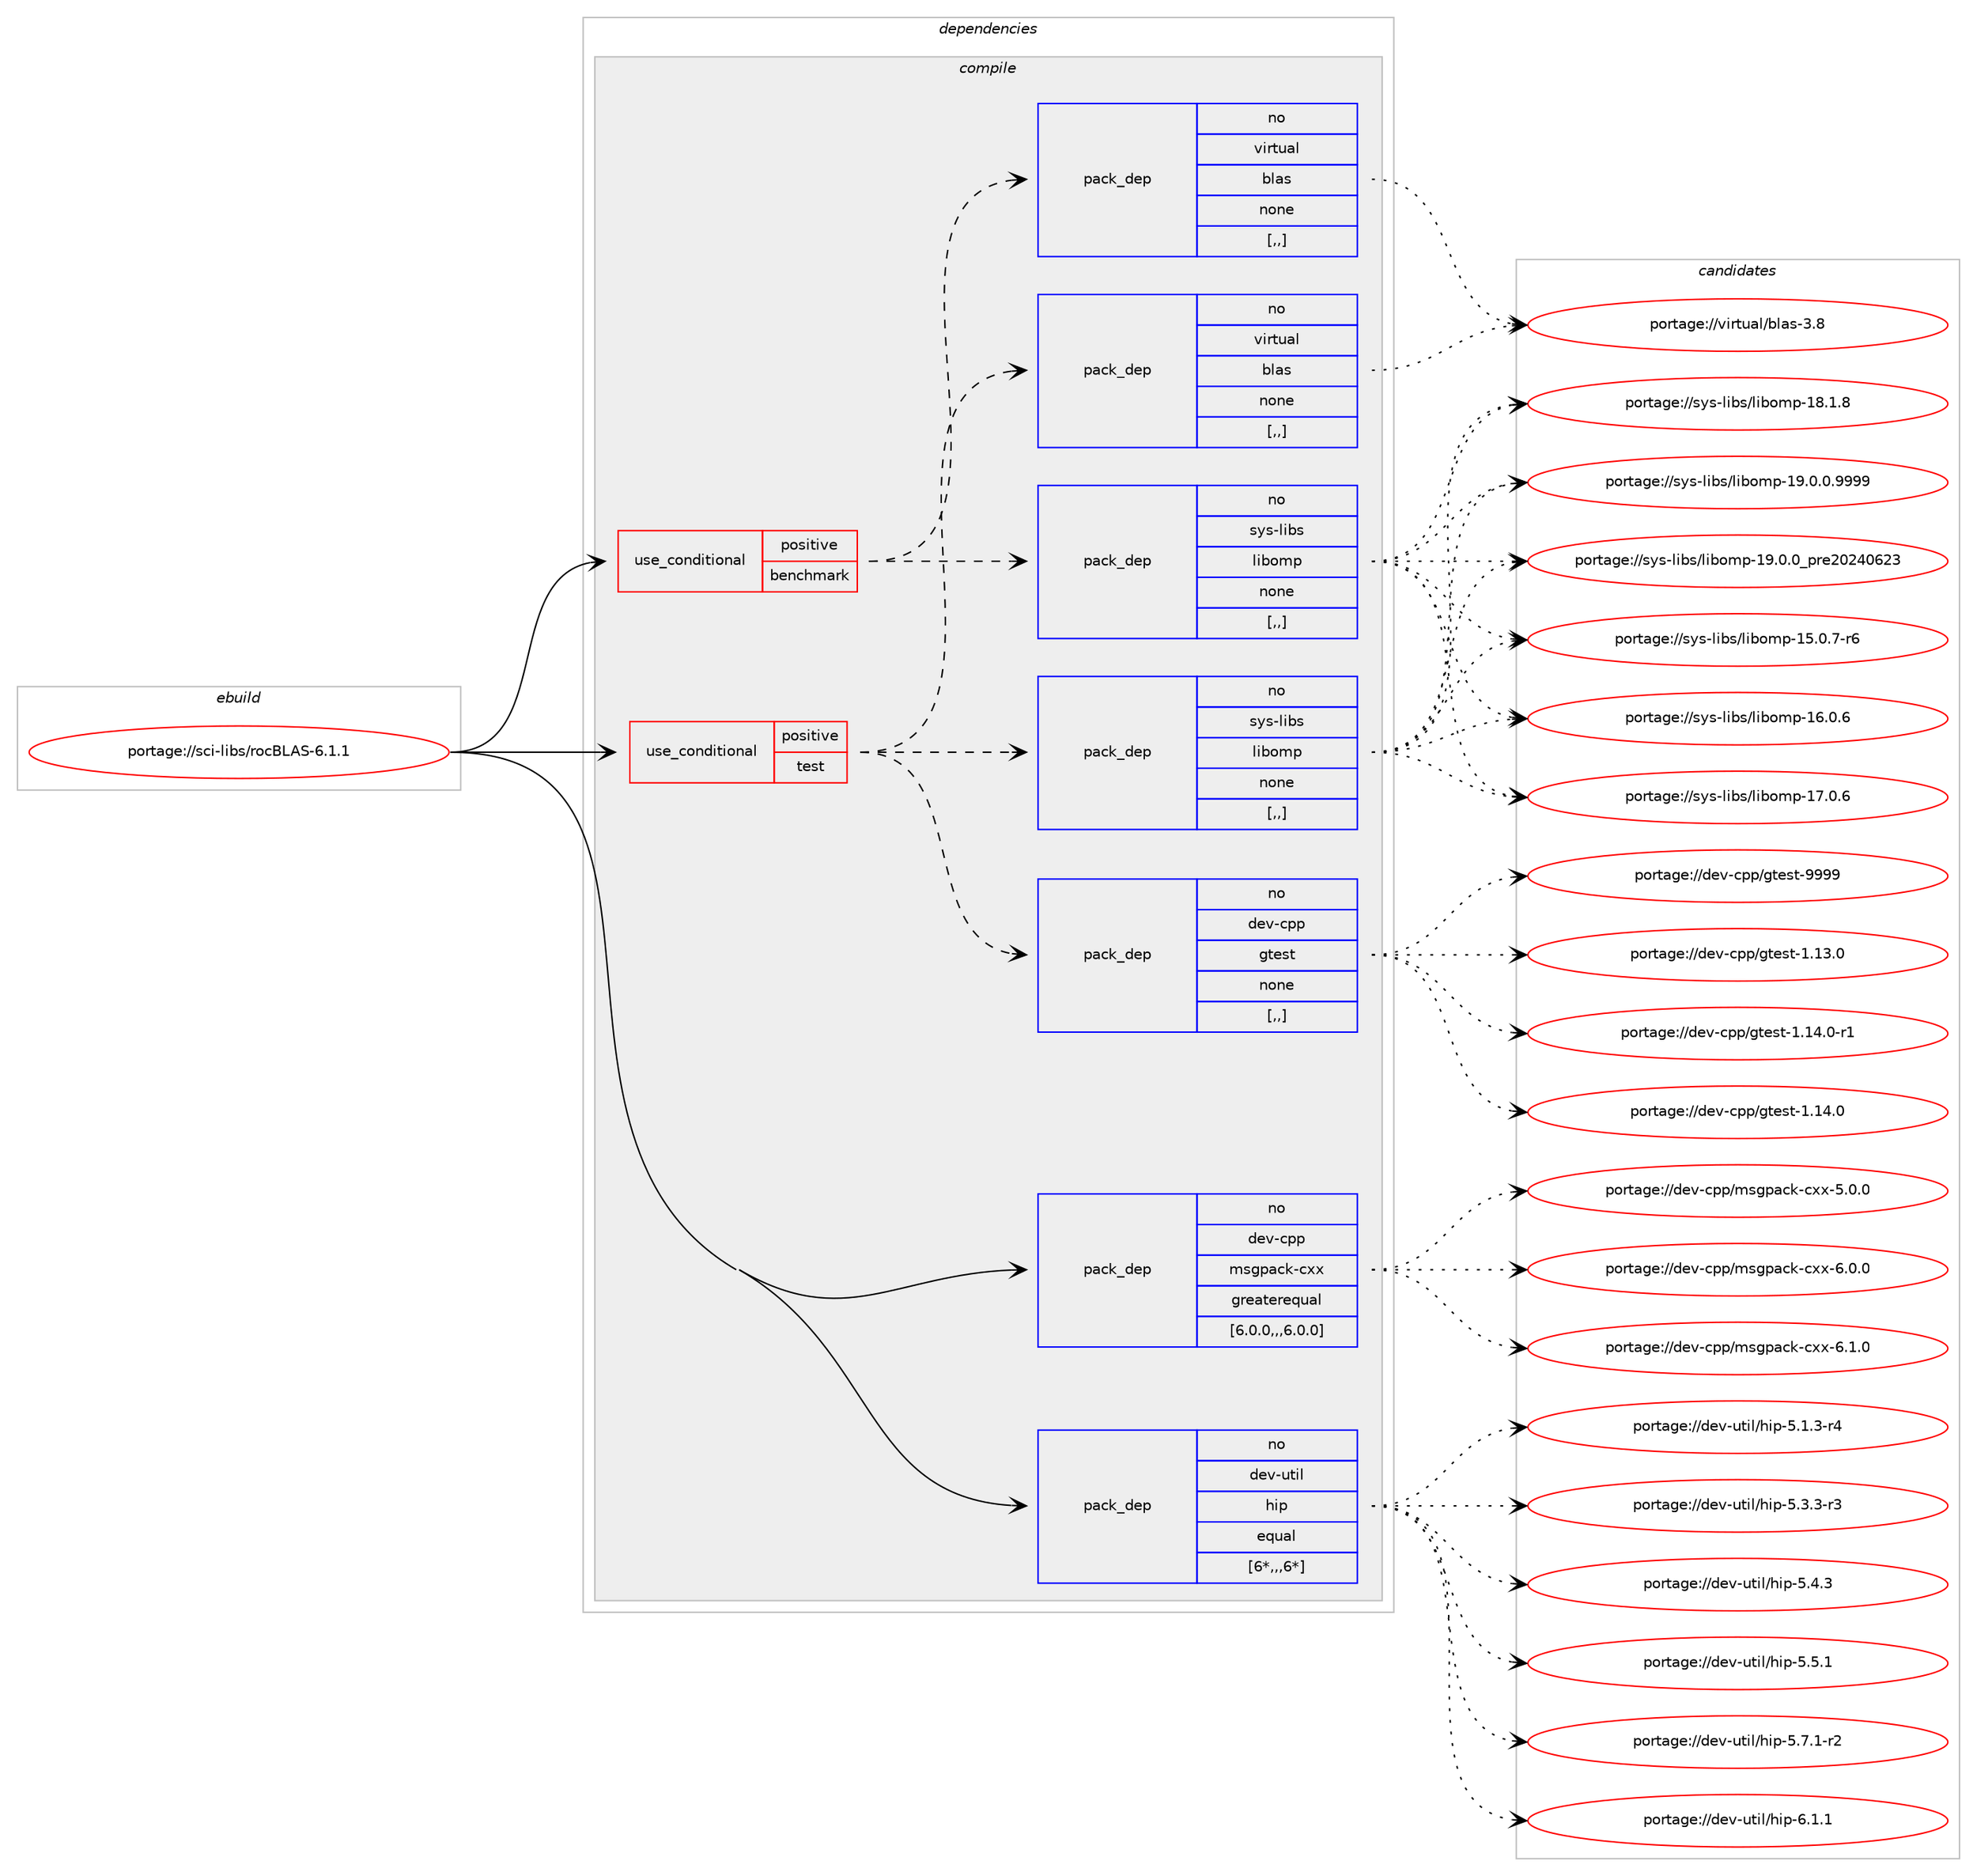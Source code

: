 digraph prolog {

# *************
# Graph options
# *************

newrank=true;
concentrate=true;
compound=true;
graph [rankdir=LR,fontname=Helvetica,fontsize=10,ranksep=1.5];#, ranksep=2.5, nodesep=0.2];
edge  [arrowhead=vee];
node  [fontname=Helvetica,fontsize=10];

# **********
# The ebuild
# **********

subgraph cluster_leftcol {
color=gray;
rank=same;
label=<<i>ebuild</i>>;
id [label="portage://sci-libs/rocBLAS-6.1.1", color=red, width=4, href="../sci-libs/rocBLAS-6.1.1.svg"];
}

# ****************
# The dependencies
# ****************

subgraph cluster_midcol {
color=gray;
label=<<i>dependencies</i>>;
subgraph cluster_compile {
fillcolor="#eeeeee";
style=filled;
label=<<i>compile</i>>;
subgraph cond104730 {
dependency395770 [label=<<TABLE BORDER="0" CELLBORDER="1" CELLSPACING="0" CELLPADDING="4"><TR><TD ROWSPAN="3" CELLPADDING="10">use_conditional</TD></TR><TR><TD>positive</TD></TR><TR><TD>benchmark</TD></TR></TABLE>>, shape=none, color=red];
subgraph pack288233 {
dependency395771 [label=<<TABLE BORDER="0" CELLBORDER="1" CELLSPACING="0" CELLPADDING="4" WIDTH="220"><TR><TD ROWSPAN="6" CELLPADDING="30">pack_dep</TD></TR><TR><TD WIDTH="110">no</TD></TR><TR><TD>virtual</TD></TR><TR><TD>blas</TD></TR><TR><TD>none</TD></TR><TR><TD>[,,]</TD></TR></TABLE>>, shape=none, color=blue];
}
dependency395770:e -> dependency395771:w [weight=20,style="dashed",arrowhead="vee"];
subgraph pack288234 {
dependency395772 [label=<<TABLE BORDER="0" CELLBORDER="1" CELLSPACING="0" CELLPADDING="4" WIDTH="220"><TR><TD ROWSPAN="6" CELLPADDING="30">pack_dep</TD></TR><TR><TD WIDTH="110">no</TD></TR><TR><TD>sys-libs</TD></TR><TR><TD>libomp</TD></TR><TR><TD>none</TD></TR><TR><TD>[,,]</TD></TR></TABLE>>, shape=none, color=blue];
}
dependency395770:e -> dependency395772:w [weight=20,style="dashed",arrowhead="vee"];
}
id:e -> dependency395770:w [weight=20,style="solid",arrowhead="vee"];
subgraph cond104731 {
dependency395773 [label=<<TABLE BORDER="0" CELLBORDER="1" CELLSPACING="0" CELLPADDING="4"><TR><TD ROWSPAN="3" CELLPADDING="10">use_conditional</TD></TR><TR><TD>positive</TD></TR><TR><TD>test</TD></TR></TABLE>>, shape=none, color=red];
subgraph pack288235 {
dependency395774 [label=<<TABLE BORDER="0" CELLBORDER="1" CELLSPACING="0" CELLPADDING="4" WIDTH="220"><TR><TD ROWSPAN="6" CELLPADDING="30">pack_dep</TD></TR><TR><TD WIDTH="110">no</TD></TR><TR><TD>virtual</TD></TR><TR><TD>blas</TD></TR><TR><TD>none</TD></TR><TR><TD>[,,]</TD></TR></TABLE>>, shape=none, color=blue];
}
dependency395773:e -> dependency395774:w [weight=20,style="dashed",arrowhead="vee"];
subgraph pack288236 {
dependency395775 [label=<<TABLE BORDER="0" CELLBORDER="1" CELLSPACING="0" CELLPADDING="4" WIDTH="220"><TR><TD ROWSPAN="6" CELLPADDING="30">pack_dep</TD></TR><TR><TD WIDTH="110">no</TD></TR><TR><TD>dev-cpp</TD></TR><TR><TD>gtest</TD></TR><TR><TD>none</TD></TR><TR><TD>[,,]</TD></TR></TABLE>>, shape=none, color=blue];
}
dependency395773:e -> dependency395775:w [weight=20,style="dashed",arrowhead="vee"];
subgraph pack288237 {
dependency395776 [label=<<TABLE BORDER="0" CELLBORDER="1" CELLSPACING="0" CELLPADDING="4" WIDTH="220"><TR><TD ROWSPAN="6" CELLPADDING="30">pack_dep</TD></TR><TR><TD WIDTH="110">no</TD></TR><TR><TD>sys-libs</TD></TR><TR><TD>libomp</TD></TR><TR><TD>none</TD></TR><TR><TD>[,,]</TD></TR></TABLE>>, shape=none, color=blue];
}
dependency395773:e -> dependency395776:w [weight=20,style="dashed",arrowhead="vee"];
}
id:e -> dependency395773:w [weight=20,style="solid",arrowhead="vee"];
subgraph pack288238 {
dependency395777 [label=<<TABLE BORDER="0" CELLBORDER="1" CELLSPACING="0" CELLPADDING="4" WIDTH="220"><TR><TD ROWSPAN="6" CELLPADDING="30">pack_dep</TD></TR><TR><TD WIDTH="110">no</TD></TR><TR><TD>dev-cpp</TD></TR><TR><TD>msgpack-cxx</TD></TR><TR><TD>greaterequal</TD></TR><TR><TD>[6.0.0,,,6.0.0]</TD></TR></TABLE>>, shape=none, color=blue];
}
id:e -> dependency395777:w [weight=20,style="solid",arrowhead="vee"];
subgraph pack288239 {
dependency395778 [label=<<TABLE BORDER="0" CELLBORDER="1" CELLSPACING="0" CELLPADDING="4" WIDTH="220"><TR><TD ROWSPAN="6" CELLPADDING="30">pack_dep</TD></TR><TR><TD WIDTH="110">no</TD></TR><TR><TD>dev-util</TD></TR><TR><TD>hip</TD></TR><TR><TD>equal</TD></TR><TR><TD>[6*,,,6*]</TD></TR></TABLE>>, shape=none, color=blue];
}
id:e -> dependency395778:w [weight=20,style="solid",arrowhead="vee"];
}
subgraph cluster_compileandrun {
fillcolor="#eeeeee";
style=filled;
label=<<i>compile and run</i>>;
}
subgraph cluster_run {
fillcolor="#eeeeee";
style=filled;
label=<<i>run</i>>;
}
}

# **************
# The candidates
# **************

subgraph cluster_choices {
rank=same;
color=gray;
label=<<i>candidates</i>>;

subgraph choice288233 {
color=black;
nodesep=1;
choice1181051141161179710847981089711545514656 [label="portage://virtual/blas-3.8", color=red, width=4,href="../virtual/blas-3.8.svg"];
dependency395771:e -> choice1181051141161179710847981089711545514656:w [style=dotted,weight="100"];
}
subgraph choice288234 {
color=black;
nodesep=1;
choice11512111545108105981154710810598111109112454953464846554511454 [label="portage://sys-libs/libomp-15.0.7-r6", color=red, width=4,href="../sys-libs/libomp-15.0.7-r6.svg"];
choice1151211154510810598115471081059811110911245495446484654 [label="portage://sys-libs/libomp-16.0.6", color=red, width=4,href="../sys-libs/libomp-16.0.6.svg"];
choice1151211154510810598115471081059811110911245495546484654 [label="portage://sys-libs/libomp-17.0.6", color=red, width=4,href="../sys-libs/libomp-17.0.6.svg"];
choice1151211154510810598115471081059811110911245495646494656 [label="portage://sys-libs/libomp-18.1.8", color=red, width=4,href="../sys-libs/libomp-18.1.8.svg"];
choice11512111545108105981154710810598111109112454957464846484657575757 [label="portage://sys-libs/libomp-19.0.0.9999", color=red, width=4,href="../sys-libs/libomp-19.0.0.9999.svg"];
choice1151211154510810598115471081059811110911245495746484648951121141015048505248545051 [label="portage://sys-libs/libomp-19.0.0_pre20240623", color=red, width=4,href="../sys-libs/libomp-19.0.0_pre20240623.svg"];
dependency395772:e -> choice11512111545108105981154710810598111109112454953464846554511454:w [style=dotted,weight="100"];
dependency395772:e -> choice1151211154510810598115471081059811110911245495446484654:w [style=dotted,weight="100"];
dependency395772:e -> choice1151211154510810598115471081059811110911245495546484654:w [style=dotted,weight="100"];
dependency395772:e -> choice1151211154510810598115471081059811110911245495646494656:w [style=dotted,weight="100"];
dependency395772:e -> choice11512111545108105981154710810598111109112454957464846484657575757:w [style=dotted,weight="100"];
dependency395772:e -> choice1151211154510810598115471081059811110911245495746484648951121141015048505248545051:w [style=dotted,weight="100"];
}
subgraph choice288235 {
color=black;
nodesep=1;
choice1181051141161179710847981089711545514656 [label="portage://virtual/blas-3.8", color=red, width=4,href="../virtual/blas-3.8.svg"];
dependency395774:e -> choice1181051141161179710847981089711545514656:w [style=dotted,weight="100"];
}
subgraph choice288236 {
color=black;
nodesep=1;
choice10010111845991121124710311610111511645494649514648 [label="portage://dev-cpp/gtest-1.13.0", color=red, width=4,href="../dev-cpp/gtest-1.13.0.svg"];
choice10010111845991121124710311610111511645494649524648 [label="portage://dev-cpp/gtest-1.14.0", color=red, width=4,href="../dev-cpp/gtest-1.14.0.svg"];
choice100101118459911211247103116101115116454946495246484511449 [label="portage://dev-cpp/gtest-1.14.0-r1", color=red, width=4,href="../dev-cpp/gtest-1.14.0-r1.svg"];
choice1001011184599112112471031161011151164557575757 [label="portage://dev-cpp/gtest-9999", color=red, width=4,href="../dev-cpp/gtest-9999.svg"];
dependency395775:e -> choice10010111845991121124710311610111511645494649514648:w [style=dotted,weight="100"];
dependency395775:e -> choice10010111845991121124710311610111511645494649524648:w [style=dotted,weight="100"];
dependency395775:e -> choice100101118459911211247103116101115116454946495246484511449:w [style=dotted,weight="100"];
dependency395775:e -> choice1001011184599112112471031161011151164557575757:w [style=dotted,weight="100"];
}
subgraph choice288237 {
color=black;
nodesep=1;
choice11512111545108105981154710810598111109112454953464846554511454 [label="portage://sys-libs/libomp-15.0.7-r6", color=red, width=4,href="../sys-libs/libomp-15.0.7-r6.svg"];
choice1151211154510810598115471081059811110911245495446484654 [label="portage://sys-libs/libomp-16.0.6", color=red, width=4,href="../sys-libs/libomp-16.0.6.svg"];
choice1151211154510810598115471081059811110911245495546484654 [label="portage://sys-libs/libomp-17.0.6", color=red, width=4,href="../sys-libs/libomp-17.0.6.svg"];
choice1151211154510810598115471081059811110911245495646494656 [label="portage://sys-libs/libomp-18.1.8", color=red, width=4,href="../sys-libs/libomp-18.1.8.svg"];
choice11512111545108105981154710810598111109112454957464846484657575757 [label="portage://sys-libs/libomp-19.0.0.9999", color=red, width=4,href="../sys-libs/libomp-19.0.0.9999.svg"];
choice1151211154510810598115471081059811110911245495746484648951121141015048505248545051 [label="portage://sys-libs/libomp-19.0.0_pre20240623", color=red, width=4,href="../sys-libs/libomp-19.0.0_pre20240623.svg"];
dependency395776:e -> choice11512111545108105981154710810598111109112454953464846554511454:w [style=dotted,weight="100"];
dependency395776:e -> choice1151211154510810598115471081059811110911245495446484654:w [style=dotted,weight="100"];
dependency395776:e -> choice1151211154510810598115471081059811110911245495546484654:w [style=dotted,weight="100"];
dependency395776:e -> choice1151211154510810598115471081059811110911245495646494656:w [style=dotted,weight="100"];
dependency395776:e -> choice11512111545108105981154710810598111109112454957464846484657575757:w [style=dotted,weight="100"];
dependency395776:e -> choice1151211154510810598115471081059811110911245495746484648951121141015048505248545051:w [style=dotted,weight="100"];
}
subgraph choice288238 {
color=black;
nodesep=1;
choice10010111845991121124710911510311297991074599120120455346484648 [label="portage://dev-cpp/msgpack-cxx-5.0.0", color=red, width=4,href="../dev-cpp/msgpack-cxx-5.0.0.svg"];
choice10010111845991121124710911510311297991074599120120455446484648 [label="portage://dev-cpp/msgpack-cxx-6.0.0", color=red, width=4,href="../dev-cpp/msgpack-cxx-6.0.0.svg"];
choice10010111845991121124710911510311297991074599120120455446494648 [label="portage://dev-cpp/msgpack-cxx-6.1.0", color=red, width=4,href="../dev-cpp/msgpack-cxx-6.1.0.svg"];
dependency395777:e -> choice10010111845991121124710911510311297991074599120120455346484648:w [style=dotted,weight="100"];
dependency395777:e -> choice10010111845991121124710911510311297991074599120120455446484648:w [style=dotted,weight="100"];
dependency395777:e -> choice10010111845991121124710911510311297991074599120120455446494648:w [style=dotted,weight="100"];
}
subgraph choice288239 {
color=black;
nodesep=1;
choice10010111845117116105108471041051124553464946514511452 [label="portage://dev-util/hip-5.1.3-r4", color=red, width=4,href="../dev-util/hip-5.1.3-r4.svg"];
choice10010111845117116105108471041051124553465146514511451 [label="portage://dev-util/hip-5.3.3-r3", color=red, width=4,href="../dev-util/hip-5.3.3-r3.svg"];
choice1001011184511711610510847104105112455346524651 [label="portage://dev-util/hip-5.4.3", color=red, width=4,href="../dev-util/hip-5.4.3.svg"];
choice1001011184511711610510847104105112455346534649 [label="portage://dev-util/hip-5.5.1", color=red, width=4,href="../dev-util/hip-5.5.1.svg"];
choice10010111845117116105108471041051124553465546494511450 [label="portage://dev-util/hip-5.7.1-r2", color=red, width=4,href="../dev-util/hip-5.7.1-r2.svg"];
choice1001011184511711610510847104105112455446494649 [label="portage://dev-util/hip-6.1.1", color=red, width=4,href="../dev-util/hip-6.1.1.svg"];
dependency395778:e -> choice10010111845117116105108471041051124553464946514511452:w [style=dotted,weight="100"];
dependency395778:e -> choice10010111845117116105108471041051124553465146514511451:w [style=dotted,weight="100"];
dependency395778:e -> choice1001011184511711610510847104105112455346524651:w [style=dotted,weight="100"];
dependency395778:e -> choice1001011184511711610510847104105112455346534649:w [style=dotted,weight="100"];
dependency395778:e -> choice10010111845117116105108471041051124553465546494511450:w [style=dotted,weight="100"];
dependency395778:e -> choice1001011184511711610510847104105112455446494649:w [style=dotted,weight="100"];
}
}

}
